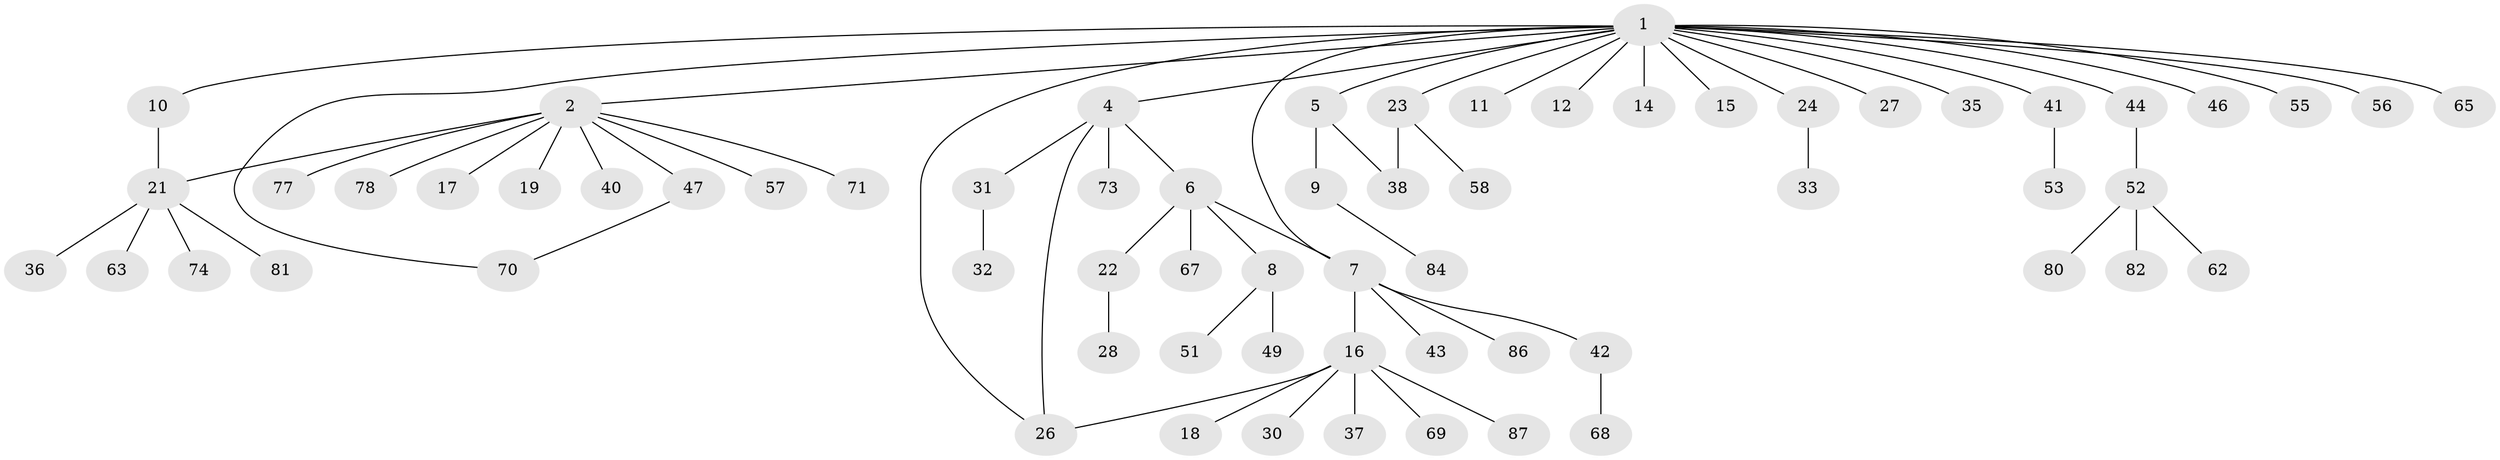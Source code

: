 // original degree distribution, {19: 0.011363636363636364, 8: 0.022727272727272728, 4: 0.06818181818181818, 5: 0.045454545454545456, 6: 0.011363636363636364, 2: 0.17045454545454544, 3: 0.06818181818181818, 1: 0.6022727272727273}
// Generated by graph-tools (version 1.1) at 2025/11/02/27/25 16:11:10]
// undirected, 65 vertices, 70 edges
graph export_dot {
graph [start="1"]
  node [color=gray90,style=filled];
  1 [super="+3"];
  2 [super="+20"];
  4 [super="+48"];
  5 [super="+29"];
  6;
  7 [super="+25"];
  8 [super="+13"];
  9 [super="+50"];
  10 [super="+39"];
  11;
  12;
  14;
  15;
  16 [super="+61"];
  17;
  18;
  19;
  21 [super="+79"];
  22;
  23 [super="+88"];
  24 [super="+75"];
  26 [super="+34"];
  27;
  28 [super="+66"];
  30;
  31 [super="+76"];
  32;
  33;
  35;
  36;
  37;
  38;
  40;
  41;
  42 [super="+72"];
  43 [super="+54"];
  44 [super="+45"];
  46;
  47;
  49;
  51;
  52 [super="+60"];
  53 [super="+59"];
  55 [super="+64"];
  56;
  57;
  58;
  62;
  63;
  65;
  67;
  68 [super="+85"];
  69;
  70 [super="+83"];
  71;
  73;
  74;
  77;
  78;
  80;
  81;
  82;
  84;
  86;
  87;
  1 -- 2;
  1 -- 4;
  1 -- 5;
  1 -- 7;
  1 -- 11;
  1 -- 12;
  1 -- 14;
  1 -- 15;
  1 -- 23;
  1 -- 26;
  1 -- 27;
  1 -- 35;
  1 -- 41;
  1 -- 44;
  1 -- 55;
  1 -- 56;
  1 -- 65;
  1 -- 70;
  1 -- 24;
  1 -- 10;
  1 -- 46;
  2 -- 17;
  2 -- 19;
  2 -- 40;
  2 -- 47;
  2 -- 77;
  2 -- 78;
  2 -- 57;
  2 -- 71;
  2 -- 21;
  4 -- 6;
  4 -- 26;
  4 -- 31;
  4 -- 73;
  5 -- 9;
  5 -- 38;
  6 -- 7;
  6 -- 8;
  6 -- 22;
  6 -- 67;
  7 -- 16;
  7 -- 42;
  7 -- 43;
  7 -- 86;
  8 -- 49;
  8 -- 51;
  9 -- 84;
  10 -- 21;
  16 -- 18;
  16 -- 26;
  16 -- 30;
  16 -- 37;
  16 -- 69;
  16 -- 87;
  21 -- 36;
  21 -- 63;
  21 -- 74;
  21 -- 81;
  22 -- 28;
  23 -- 38;
  23 -- 58;
  24 -- 33;
  31 -- 32;
  41 -- 53;
  42 -- 68;
  44 -- 52;
  47 -- 70;
  52 -- 62;
  52 -- 80;
  52 -- 82;
}
